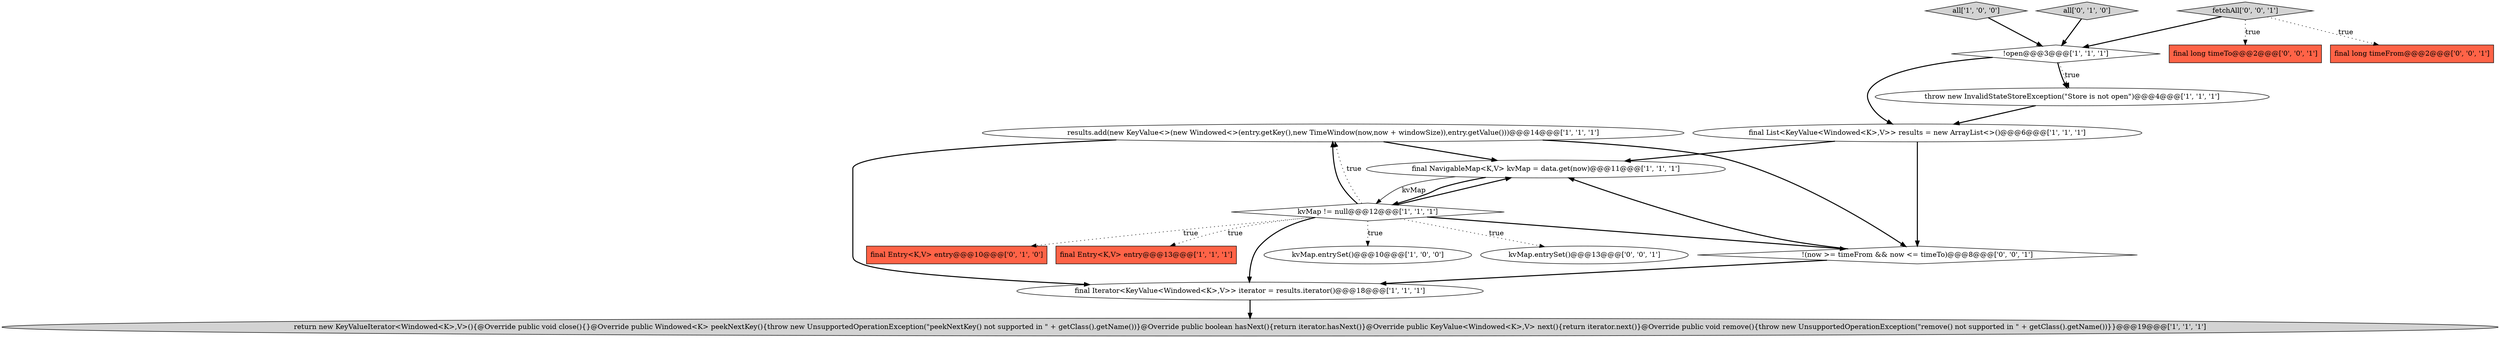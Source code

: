 digraph {
6 [style = filled, label = "results.add(new KeyValue<>(new Windowed<>(entry.getKey(),new TimeWindow(now,now + windowSize)),entry.getValue()))@@@14@@@['1', '1', '1']", fillcolor = white, shape = ellipse image = "AAA0AAABBB1BBB"];
4 [style = filled, label = "!open@@@3@@@['1', '1', '1']", fillcolor = white, shape = diamond image = "AAA0AAABBB1BBB"];
5 [style = filled, label = "final Entry<K,V> entry@@@13@@@['1', '1', '1']", fillcolor = tomato, shape = box image = "AAA0AAABBB1BBB"];
1 [style = filled, label = "final NavigableMap<K,V> kvMap = data.get(now)@@@11@@@['1', '1', '1']", fillcolor = white, shape = ellipse image = "AAA0AAABBB1BBB"];
9 [style = filled, label = "all['1', '0', '0']", fillcolor = lightgray, shape = diamond image = "AAA0AAABBB1BBB"];
8 [style = filled, label = "final List<KeyValue<Windowed<K>,V>> results = new ArrayList<>()@@@6@@@['1', '1', '1']", fillcolor = white, shape = ellipse image = "AAA0AAABBB1BBB"];
16 [style = filled, label = "!(now >= timeFrom && now <= timeTo)@@@8@@@['0', '0', '1']", fillcolor = white, shape = diamond image = "AAA0AAABBB3BBB"];
0 [style = filled, label = "final Iterator<KeyValue<Windowed<K>,V>> iterator = results.iterator()@@@18@@@['1', '1', '1']", fillcolor = white, shape = ellipse image = "AAA0AAABBB1BBB"];
14 [style = filled, label = "fetchAll['0', '0', '1']", fillcolor = lightgray, shape = diamond image = "AAA0AAABBB3BBB"];
7 [style = filled, label = "throw new InvalidStateStoreException(\"Store is not open\")@@@4@@@['1', '1', '1']", fillcolor = white, shape = ellipse image = "AAA0AAABBB1BBB"];
10 [style = filled, label = "kvMap != null@@@12@@@['1', '1', '1']", fillcolor = white, shape = diamond image = "AAA0AAABBB1BBB"];
15 [style = filled, label = "final long timeFrom@@@2@@@['0', '0', '1']", fillcolor = tomato, shape = box image = "AAA0AAABBB3BBB"];
3 [style = filled, label = "kvMap.entrySet()@@@10@@@['1', '0', '0']", fillcolor = white, shape = ellipse image = "AAA0AAABBB1BBB"];
17 [style = filled, label = "final long timeTo@@@2@@@['0', '0', '1']", fillcolor = tomato, shape = box image = "AAA0AAABBB3BBB"];
12 [style = filled, label = "all['0', '1', '0']", fillcolor = lightgray, shape = diamond image = "AAA0AAABBB2BBB"];
13 [style = filled, label = "kvMap.entrySet()@@@13@@@['0', '0', '1']", fillcolor = white, shape = ellipse image = "AAA0AAABBB3BBB"];
11 [style = filled, label = "final Entry<K,V> entry@@@10@@@['0', '1', '0']", fillcolor = tomato, shape = box image = "AAA0AAABBB2BBB"];
2 [style = filled, label = "return new KeyValueIterator<Windowed<K>,V>(){@Override public void close(){}@Override public Windowed<K> peekNextKey(){throw new UnsupportedOperationException(\"peekNextKey() not supported in \" + getClass().getName())}@Override public boolean hasNext(){return iterator.hasNext()}@Override public KeyValue<Windowed<K>,V> next(){return iterator.next()}@Override public void remove(){throw new UnsupportedOperationException(\"remove() not supported in \" + getClass().getName())}}@@@19@@@['1', '1', '1']", fillcolor = lightgray, shape = ellipse image = "AAA0AAABBB1BBB"];
8->16 [style = bold, label=""];
10->6 [style = dotted, label="true"];
16->0 [style = bold, label=""];
9->4 [style = bold, label=""];
0->2 [style = bold, label=""];
10->3 [style = dotted, label="true"];
4->7 [style = dotted, label="true"];
6->0 [style = bold, label=""];
7->8 [style = bold, label=""];
10->5 [style = dotted, label="true"];
10->6 [style = bold, label=""];
4->7 [style = bold, label=""];
14->17 [style = dotted, label="true"];
8->1 [style = bold, label=""];
6->1 [style = bold, label=""];
14->15 [style = dotted, label="true"];
10->16 [style = bold, label=""];
10->13 [style = dotted, label="true"];
12->4 [style = bold, label=""];
10->11 [style = dotted, label="true"];
16->1 [style = bold, label=""];
6->16 [style = bold, label=""];
10->0 [style = bold, label=""];
1->10 [style = solid, label="kvMap"];
4->8 [style = bold, label=""];
10->1 [style = bold, label=""];
1->10 [style = bold, label=""];
14->4 [style = bold, label=""];
}
